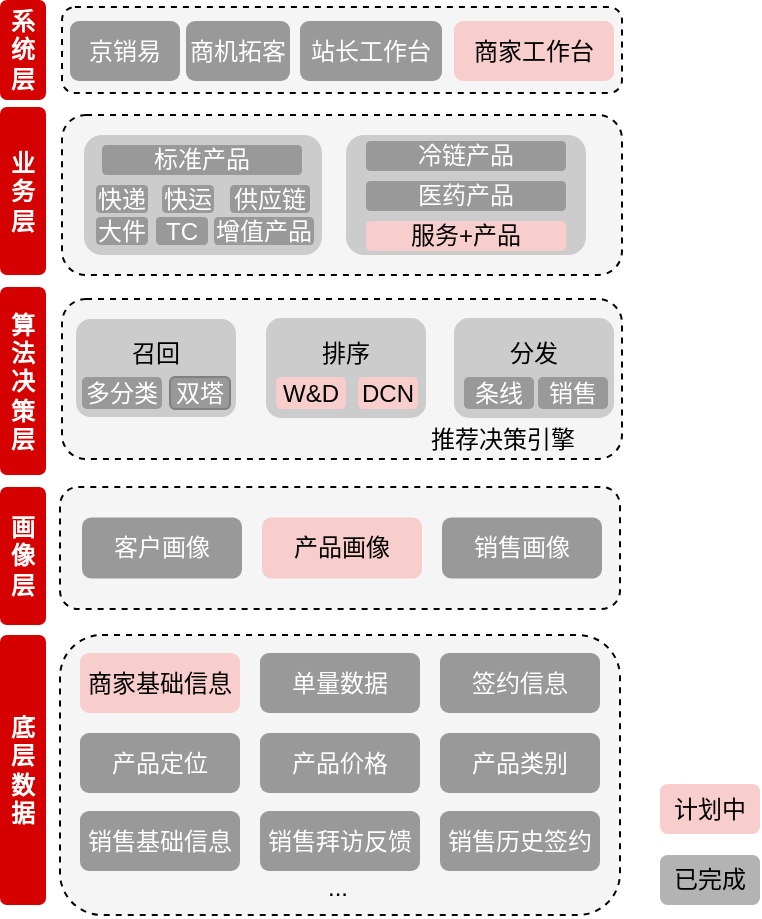 <mxfile version="20.7.4" type="github">
  <diagram id="DPb6qml3PPKVToHAS9O5" name="第 1 页">
    <mxGraphModel dx="1296" dy="687" grid="1" gridSize="10" guides="1" tooltips="1" connect="1" arrows="1" fold="1" page="1" pageScale="1" pageWidth="827" pageHeight="1169" math="0" shadow="0">
      <root>
        <mxCell id="0" />
        <mxCell id="1" parent="0" />
        <mxCell id="wA1a_2lpNDio3Y59-0J--19" value="" style="rounded=1;whiteSpace=wrap;html=1;dashed=1;container=0;fillColor=#f5f5f5;fontColor=#333333;strokeColor=#000000;" vertex="1" parent="1">
          <mxGeometry x="240" y="497.5" width="280" height="140" as="geometry" />
        </mxCell>
        <mxCell id="wA1a_2lpNDio3Y59-0J--1" value="商家基础信息" style="rounded=1;whiteSpace=wrap;html=1;container=0;fillColor=#f8cecc;strokeColor=none;" vertex="1" parent="1">
          <mxGeometry x="250" y="506.5" width="80" height="30" as="geometry" />
        </mxCell>
        <mxCell id="wA1a_2lpNDio3Y59-0J--3" value="单量数据" style="rounded=1;whiteSpace=wrap;html=1;container=0;fillColor=#999999;strokeColor=none;fontColor=#FFFFFF;" vertex="1" parent="1">
          <mxGeometry x="340" y="506.5" width="80" height="30" as="geometry" />
        </mxCell>
        <mxCell id="wA1a_2lpNDio3Y59-0J--4" value="签约信息" style="rounded=1;whiteSpace=wrap;html=1;container=0;strokeColor=none;fillColor=#999999;fontColor=#FFFFFF;" vertex="1" parent="1">
          <mxGeometry x="430" y="506.5" width="80" height="30" as="geometry" />
        </mxCell>
        <mxCell id="wA1a_2lpNDio3Y59-0J--5" value="产品定位" style="rounded=1;whiteSpace=wrap;html=1;container=0;fillColor=#999999;strokeColor=none;fontColor=#FFFFFF;" vertex="1" parent="1">
          <mxGeometry x="250" y="546.5" width="80" height="30" as="geometry" />
        </mxCell>
        <mxCell id="wA1a_2lpNDio3Y59-0J--6" value="产品价格" style="rounded=1;whiteSpace=wrap;html=1;container=0;fillColor=#999999;strokeColor=none;fontColor=#FFFFFF;" vertex="1" parent="1">
          <mxGeometry x="340" y="546.5" width="80" height="30" as="geometry" />
        </mxCell>
        <mxCell id="wA1a_2lpNDio3Y59-0J--7" value="产品类别" style="rounded=1;whiteSpace=wrap;html=1;container=0;strokeColor=none;fillColor=#999999;fontColor=#FFFFFF;" vertex="1" parent="1">
          <mxGeometry x="430" y="546.5" width="80" height="30" as="geometry" />
        </mxCell>
        <mxCell id="wA1a_2lpNDio3Y59-0J--14" value="销售基础信息" style="rounded=1;whiteSpace=wrap;html=1;container=0;fillColor=#999999;strokeColor=none;fontColor=#FFFFFF;" vertex="1" parent="1">
          <mxGeometry x="250" y="585.5" width="80" height="30" as="geometry" />
        </mxCell>
        <mxCell id="wA1a_2lpNDio3Y59-0J--15" value="销售拜访反馈" style="rounded=1;whiteSpace=wrap;html=1;container=0;fillColor=#999999;strokeColor=none;fontColor=#FFFFFF;" vertex="1" parent="1">
          <mxGeometry x="340" y="585.5" width="80" height="30" as="geometry" />
        </mxCell>
        <mxCell id="wA1a_2lpNDio3Y59-0J--16" value="销售历史签约" style="rounded=1;whiteSpace=wrap;html=1;container=0;fillColor=#999999;strokeColor=none;fontColor=#FFFFFF;" vertex="1" parent="1">
          <mxGeometry x="430" y="585.5" width="80" height="30" as="geometry" />
        </mxCell>
        <mxCell id="wA1a_2lpNDio3Y59-0J--60" value="..." style="text;html=1;strokeColor=none;fillColor=none;align=center;verticalAlign=middle;whiteSpace=wrap;rounded=0;container=0;" vertex="1" parent="1">
          <mxGeometry x="349" y="608.5" width="60" height="30" as="geometry" />
        </mxCell>
        <mxCell id="wA1a_2lpNDio3Y59-0J--18" value="" style="rounded=1;whiteSpace=wrap;html=1;dashed=1;fillColor=#f5f5f5;fontColor=#333333;strokeColor=#000000;" vertex="1" parent="1">
          <mxGeometry x="240" y="423.5" width="280" height="61" as="geometry" />
        </mxCell>
        <mxCell id="wA1a_2lpNDio3Y59-0J--20" value="客户画像" style="rounded=1;whiteSpace=wrap;html=1;fillColor=#999999;strokeColor=none;fontColor=#FFFFFF;" vertex="1" parent="1">
          <mxGeometry x="251" y="438.75" width="80" height="30.5" as="geometry" />
        </mxCell>
        <mxCell id="wA1a_2lpNDio3Y59-0J--21" value="销售画像" style="rounded=1;whiteSpace=wrap;html=1;fillColor=#999999;strokeColor=none;fontColor=#FFFFFF;" vertex="1" parent="1">
          <mxGeometry x="431" y="438.75" width="80" height="30.5" as="geometry" />
        </mxCell>
        <mxCell id="wA1a_2lpNDio3Y59-0J--22" value="产品画像" style="rounded=1;whiteSpace=wrap;html=1;fillColor=#f8cecc;strokeColor=none;" vertex="1" parent="1">
          <mxGeometry x="341" y="438.75" width="80" height="30.5" as="geometry" />
        </mxCell>
        <mxCell id="wA1a_2lpNDio3Y59-0J--78" value="&lt;b&gt;&lt;font color=&quot;#ffffff&quot;&gt;系统层&lt;/font&gt;&lt;/b&gt;" style="rounded=1;whiteSpace=wrap;html=1;shadow=0;strokeColor=none;fillColor=#D50101;" vertex="1" parent="1">
          <mxGeometry x="210" y="180" width="23" height="50" as="geometry" />
        </mxCell>
        <mxCell id="wA1a_2lpNDio3Y59-0J--79" value="&lt;b&gt;&lt;font color=&quot;#ffffff&quot;&gt;底层数据&lt;/font&gt;&lt;/b&gt;" style="rounded=1;whiteSpace=wrap;html=1;shadow=0;strokeColor=none;fillColor=#D50101;" vertex="1" parent="1">
          <mxGeometry x="210" y="497.5" width="23" height="135" as="geometry" />
        </mxCell>
        <mxCell id="wA1a_2lpNDio3Y59-0J--80" value="&lt;font color=&quot;#ffffff&quot;&gt;&lt;b&gt;画像层&lt;/b&gt;&lt;/font&gt;" style="rounded=1;whiteSpace=wrap;html=1;shadow=0;strokeColor=none;fillColor=#D50101;" vertex="1" parent="1">
          <mxGeometry x="210" y="423.5" width="23" height="69" as="geometry" />
        </mxCell>
        <mxCell id="wA1a_2lpNDio3Y59-0J--81" value="&lt;font color=&quot;#ffffff&quot;&gt;&lt;b&gt;算法决策层&lt;/b&gt;&lt;/font&gt;" style="rounded=1;whiteSpace=wrap;html=1;shadow=0;strokeColor=none;fillColor=#D50101;" vertex="1" parent="1">
          <mxGeometry x="210" y="323.5" width="23" height="94" as="geometry" />
        </mxCell>
        <mxCell id="wA1a_2lpNDio3Y59-0J--82" value="&lt;font color=&quot;#ffffff&quot;&gt;&lt;b&gt;业务层&lt;/b&gt;&lt;/font&gt;" style="rounded=1;whiteSpace=wrap;html=1;shadow=0;strokeColor=none;fillColor=#D50101;" vertex="1" parent="1">
          <mxGeometry x="210" y="233.5" width="23" height="84" as="geometry" />
        </mxCell>
        <mxCell id="wA1a_2lpNDio3Y59-0J--23" value="" style="rounded=1;whiteSpace=wrap;html=1;dashed=1;fillColor=#f5f5f5;fontColor=#333333;strokeColor=#000000;" vertex="1" parent="1">
          <mxGeometry x="241" y="329.5" width="280" height="80" as="geometry" />
        </mxCell>
        <mxCell id="wA1a_2lpNDio3Y59-0J--24" value="召回&lt;br&gt;&lt;br&gt;" style="rounded=1;whiteSpace=wrap;html=1;fillColor=#CCCCCC;strokeColor=none;" vertex="1" parent="1">
          <mxGeometry x="248" y="339.5" width="80" height="49" as="geometry" />
        </mxCell>
        <mxCell id="wA1a_2lpNDio3Y59-0J--25" value="排序&lt;br&gt;&lt;br&gt;" style="rounded=1;whiteSpace=wrap;html=1;fillColor=#CCCCCC;strokeColor=none;" vertex="1" parent="1">
          <mxGeometry x="343" y="339" width="80" height="50" as="geometry" />
        </mxCell>
        <mxCell id="wA1a_2lpNDio3Y59-0J--26" value="推荐决策引擎" style="text;html=1;strokeColor=none;fillColor=none;align=center;verticalAlign=middle;whiteSpace=wrap;rounded=0;" vertex="1" parent="1">
          <mxGeometry x="422" y="384.5" width="79" height="30" as="geometry" />
        </mxCell>
        <mxCell id="wA1a_2lpNDio3Y59-0J--28" value="分发&lt;br&gt;&lt;br&gt;" style="rounded=1;whiteSpace=wrap;html=1;fillColor=#CCCCCC;strokeColor=none;" vertex="1" parent="1">
          <mxGeometry x="437" y="339" width="80" height="50" as="geometry" />
        </mxCell>
        <mxCell id="wA1a_2lpNDio3Y59-0J--34" value="双塔" style="rounded=1;whiteSpace=wrap;html=1;strokeColor=#808080;fillColor=#999999;fontColor=#FFFFFF;" vertex="1" parent="1">
          <mxGeometry x="295" y="368.5" width="30" height="16" as="geometry" />
        </mxCell>
        <mxCell id="wA1a_2lpNDio3Y59-0J--35" value="多分类" style="rounded=1;whiteSpace=wrap;html=1;fillColor=#999999;strokeColor=none;fontColor=#FFFFFF;" vertex="1" parent="1">
          <mxGeometry x="251" y="368.5" width="40" height="16" as="geometry" />
        </mxCell>
        <mxCell id="wA1a_2lpNDio3Y59-0J--36" value="W&amp;amp;D" style="rounded=1;whiteSpace=wrap;html=1;fillColor=#f8cecc;strokeColor=none;" vertex="1" parent="1">
          <mxGeometry x="348" y="368.5" width="35" height="16" as="geometry" />
        </mxCell>
        <mxCell id="wA1a_2lpNDio3Y59-0J--38" value="DCN" style="rounded=1;whiteSpace=wrap;html=1;fillColor=#f8cecc;strokeColor=none;" vertex="1" parent="1">
          <mxGeometry x="389" y="368.5" width="30" height="16" as="geometry" />
        </mxCell>
        <mxCell id="wA1a_2lpNDio3Y59-0J--39" value="条线" style="rounded=1;whiteSpace=wrap;html=1;strokeColor=none;fillColor=#999999;fontColor=#FFFFFF;" vertex="1" parent="1">
          <mxGeometry x="442" y="368.5" width="35" height="16" as="geometry" />
        </mxCell>
        <mxCell id="wA1a_2lpNDio3Y59-0J--40" value="销售" style="rounded=1;whiteSpace=wrap;html=1;strokeColor=none;fillColor=#999999;fontColor=#FFFFFF;" vertex="1" parent="1">
          <mxGeometry x="479" y="368.5" width="35" height="16" as="geometry" />
        </mxCell>
        <mxCell id="wA1a_2lpNDio3Y59-0J--29" value="" style="rounded=1;whiteSpace=wrap;html=1;dashed=1;fillColor=#f5f5f5;fontColor=#333333;strokeColor=#000000;" vertex="1" parent="1">
          <mxGeometry x="241" y="237.5" width="280" height="80" as="geometry" />
        </mxCell>
        <mxCell id="wA1a_2lpNDio3Y59-0J--43" value="&amp;nbsp;&amp;nbsp;" style="rounded=1;whiteSpace=wrap;html=1;fillColor=#CCCCCC;fontColor=#333333;strokeColor=none;" vertex="1" parent="1">
          <mxGeometry x="252" y="247.5" width="119" height="60" as="geometry" />
        </mxCell>
        <mxCell id="wA1a_2lpNDio3Y59-0J--44" value="" style="rounded=1;whiteSpace=wrap;html=1;fillColor=#CCCCCC;fontColor=#333333;strokeColor=none;" vertex="1" parent="1">
          <mxGeometry x="383" y="247.5" width="120" height="60" as="geometry" />
        </mxCell>
        <mxCell id="wA1a_2lpNDio3Y59-0J--45" value="标准产品" style="rounded=1;whiteSpace=wrap;html=1;fillColor=#999999;fontColor=#FFFFFF;strokeColor=none;" vertex="1" parent="1">
          <mxGeometry x="261" y="252.5" width="100" height="15" as="geometry" />
        </mxCell>
        <mxCell id="wA1a_2lpNDio3Y59-0J--46" value="供应链" style="rounded=1;whiteSpace=wrap;html=1;fillColor=#999999;fontColor=#FFFFFF;strokeColor=none;" vertex="1" parent="1">
          <mxGeometry x="325" y="272.5" width="40" height="14" as="geometry" />
        </mxCell>
        <mxCell id="wA1a_2lpNDio3Y59-0J--48" value="快运" style="rounded=1;whiteSpace=wrap;html=1;fillColor=#999999;fontColor=#FFFFFF;strokeColor=none;" vertex="1" parent="1">
          <mxGeometry x="291" y="272.5" width="26" height="14" as="geometry" />
        </mxCell>
        <mxCell id="wA1a_2lpNDio3Y59-0J--49" value="快递" style="rounded=1;whiteSpace=wrap;html=1;fillColor=#999999;fontColor=#FFFFFF;strokeColor=none;" vertex="1" parent="1">
          <mxGeometry x="258" y="272.5" width="26" height="14" as="geometry" />
        </mxCell>
        <mxCell id="wA1a_2lpNDio3Y59-0J--50" value="TC" style="rounded=1;whiteSpace=wrap;html=1;fillColor=#999999;fontColor=#FFFFFF;strokeColor=none;" vertex="1" parent="1">
          <mxGeometry x="288" y="288.5" width="26" height="14" as="geometry" />
        </mxCell>
        <mxCell id="wA1a_2lpNDio3Y59-0J--51" value="大件" style="rounded=1;whiteSpace=wrap;html=1;fillColor=#999999;fontColor=#FFFFFF;strokeColor=none;" vertex="1" parent="1">
          <mxGeometry x="258" y="288.5" width="26" height="14" as="geometry" />
        </mxCell>
        <mxCell id="wA1a_2lpNDio3Y59-0J--52" value="增值产品" style="rounded=1;whiteSpace=wrap;html=1;fillColor=#999999;fontColor=#FFFFFF;strokeColor=none;" vertex="1" parent="1">
          <mxGeometry x="317" y="288.5" width="50" height="14" as="geometry" />
        </mxCell>
        <mxCell id="wA1a_2lpNDio3Y59-0J--53" value="冷链产品" style="rounded=1;whiteSpace=wrap;html=1;fillColor=#999999;fontColor=#FFFFFF;strokeColor=none;" vertex="1" parent="1">
          <mxGeometry x="393" y="250.5" width="100" height="15" as="geometry" />
        </mxCell>
        <mxCell id="wA1a_2lpNDio3Y59-0J--54" value="医药产品" style="rounded=1;whiteSpace=wrap;html=1;fillColor=#999999;fontColor=#FFFFFF;strokeColor=none;" vertex="1" parent="1">
          <mxGeometry x="393" y="270.5" width="100" height="15" as="geometry" />
        </mxCell>
        <mxCell id="wA1a_2lpNDio3Y59-0J--55" value="服务+产品" style="rounded=1;whiteSpace=wrap;html=1;fillColor=#f8cecc;strokeColor=none;" vertex="1" parent="1">
          <mxGeometry x="393" y="290.5" width="100" height="15" as="geometry" />
        </mxCell>
        <mxCell id="wA1a_2lpNDio3Y59-0J--42" value="" style="rounded=1;whiteSpace=wrap;html=1;dashed=1;fillColor=#f5f5f5;fontColor=#333333;strokeColor=#000000;" vertex="1" parent="1">
          <mxGeometry x="241" y="183.5" width="280" height="43" as="geometry" />
        </mxCell>
        <mxCell id="wA1a_2lpNDio3Y59-0J--56" value="京销易" style="rounded=1;whiteSpace=wrap;html=1;fillColor=#999999;strokeColor=none;fontColor=#FFFFFF;" vertex="1" parent="1">
          <mxGeometry x="245" y="190.5" width="55" height="30" as="geometry" />
        </mxCell>
        <mxCell id="wA1a_2lpNDio3Y59-0J--57" value="商机拓客" style="rounded=1;whiteSpace=wrap;html=1;fillColor=#999999;strokeColor=none;fontColor=#FFFFFF;" vertex="1" parent="1">
          <mxGeometry x="303" y="190.5" width="52" height="30" as="geometry" />
        </mxCell>
        <mxCell id="wA1a_2lpNDio3Y59-0J--58" value="商家工作台" style="rounded=1;whiteSpace=wrap;html=1;fillColor=#f8cecc;strokeColor=none;" vertex="1" parent="1">
          <mxGeometry x="437" y="190.5" width="80" height="30" as="geometry" />
        </mxCell>
        <mxCell id="wA1a_2lpNDio3Y59-0J--59" value="站长工作台" style="rounded=1;whiteSpace=wrap;html=1;fillColor=#999999;strokeColor=none;fontColor=#FFFFFF;" vertex="1" parent="1">
          <mxGeometry x="360" y="190.5" width="71" height="30" as="geometry" />
        </mxCell>
        <mxCell id="wA1a_2lpNDio3Y59-0J--83" value="计划中" style="rounded=1;whiteSpace=wrap;html=1;fillColor=#f8cecc;strokeColor=none;" vertex="1" parent="1">
          <mxGeometry x="540" y="572" width="50" height="25" as="geometry" />
        </mxCell>
        <mxCell id="wA1a_2lpNDio3Y59-0J--84" value="已完成" style="rounded=1;whiteSpace=wrap;html=1;fillColor=#B3B3B3;strokeColor=none;" vertex="1" parent="1">
          <mxGeometry x="540" y="607.5" width="50" height="25" as="geometry" />
        </mxCell>
      </root>
    </mxGraphModel>
  </diagram>
</mxfile>
